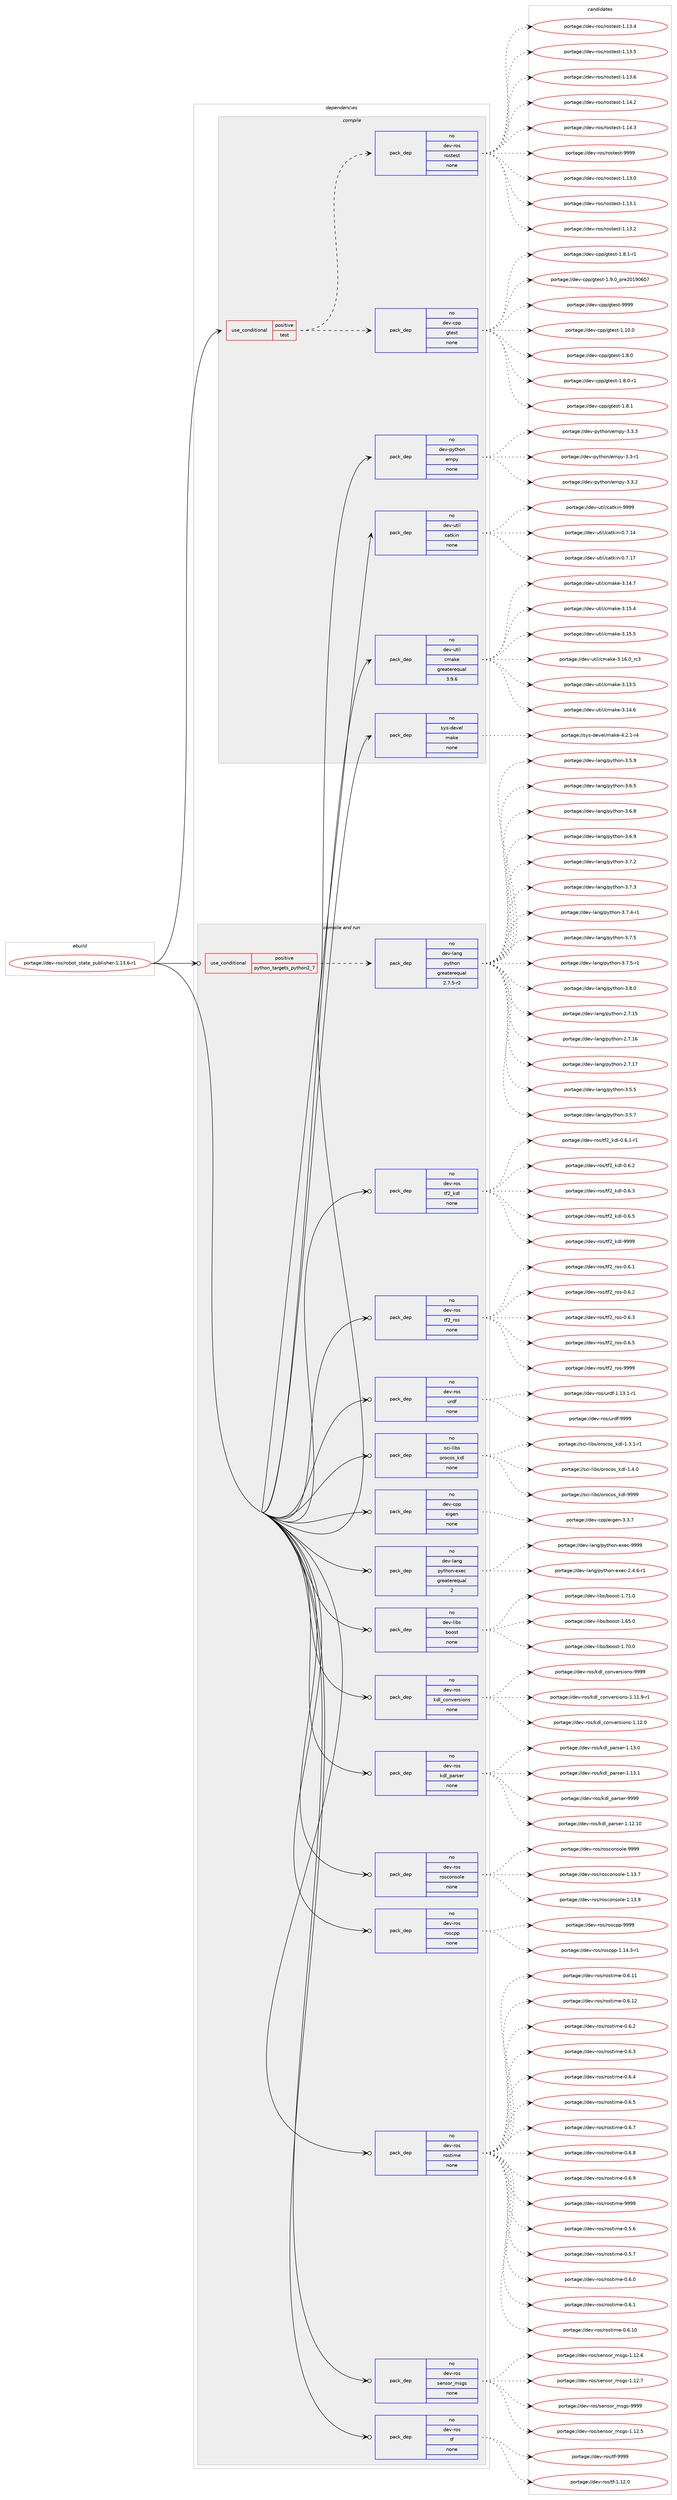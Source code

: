 digraph prolog {

# *************
# Graph options
# *************

newrank=true;
concentrate=true;
compound=true;
graph [rankdir=LR,fontname=Helvetica,fontsize=10,ranksep=1.5];#, ranksep=2.5, nodesep=0.2];
edge  [arrowhead=vee];
node  [fontname=Helvetica,fontsize=10];

# **********
# The ebuild
# **********

subgraph cluster_leftcol {
color=gray;
rank=same;
label=<<i>ebuild</i>>;
id [label="portage://dev-ros/robot_state_publisher-1.13.6-r1", color=red, width=4, href="../dev-ros/robot_state_publisher-1.13.6-r1.svg"];
}

# ****************
# The dependencies
# ****************

subgraph cluster_midcol {
color=gray;
label=<<i>dependencies</i>>;
subgraph cluster_compile {
fillcolor="#eeeeee";
style=filled;
label=<<i>compile</i>>;
subgraph cond43707 {
dependency194833 [label=<<TABLE BORDER="0" CELLBORDER="1" CELLSPACING="0" CELLPADDING="4"><TR><TD ROWSPAN="3" CELLPADDING="10">use_conditional</TD></TR><TR><TD>positive</TD></TR><TR><TD>test</TD></TR></TABLE>>, shape=none, color=red];
subgraph pack147698 {
dependency194834 [label=<<TABLE BORDER="0" CELLBORDER="1" CELLSPACING="0" CELLPADDING="4" WIDTH="220"><TR><TD ROWSPAN="6" CELLPADDING="30">pack_dep</TD></TR><TR><TD WIDTH="110">no</TD></TR><TR><TD>dev-cpp</TD></TR><TR><TD>gtest</TD></TR><TR><TD>none</TD></TR><TR><TD></TD></TR></TABLE>>, shape=none, color=blue];
}
dependency194833:e -> dependency194834:w [weight=20,style="dashed",arrowhead="vee"];
subgraph pack147699 {
dependency194835 [label=<<TABLE BORDER="0" CELLBORDER="1" CELLSPACING="0" CELLPADDING="4" WIDTH="220"><TR><TD ROWSPAN="6" CELLPADDING="30">pack_dep</TD></TR><TR><TD WIDTH="110">no</TD></TR><TR><TD>dev-ros</TD></TR><TR><TD>rostest</TD></TR><TR><TD>none</TD></TR><TR><TD></TD></TR></TABLE>>, shape=none, color=blue];
}
dependency194833:e -> dependency194835:w [weight=20,style="dashed",arrowhead="vee"];
}
id:e -> dependency194833:w [weight=20,style="solid",arrowhead="vee"];
subgraph pack147700 {
dependency194836 [label=<<TABLE BORDER="0" CELLBORDER="1" CELLSPACING="0" CELLPADDING="4" WIDTH="220"><TR><TD ROWSPAN="6" CELLPADDING="30">pack_dep</TD></TR><TR><TD WIDTH="110">no</TD></TR><TR><TD>dev-python</TD></TR><TR><TD>empy</TD></TR><TR><TD>none</TD></TR><TR><TD></TD></TR></TABLE>>, shape=none, color=blue];
}
id:e -> dependency194836:w [weight=20,style="solid",arrowhead="vee"];
subgraph pack147701 {
dependency194837 [label=<<TABLE BORDER="0" CELLBORDER="1" CELLSPACING="0" CELLPADDING="4" WIDTH="220"><TR><TD ROWSPAN="6" CELLPADDING="30">pack_dep</TD></TR><TR><TD WIDTH="110">no</TD></TR><TR><TD>dev-util</TD></TR><TR><TD>catkin</TD></TR><TR><TD>none</TD></TR><TR><TD></TD></TR></TABLE>>, shape=none, color=blue];
}
id:e -> dependency194837:w [weight=20,style="solid",arrowhead="vee"];
subgraph pack147702 {
dependency194838 [label=<<TABLE BORDER="0" CELLBORDER="1" CELLSPACING="0" CELLPADDING="4" WIDTH="220"><TR><TD ROWSPAN="6" CELLPADDING="30">pack_dep</TD></TR><TR><TD WIDTH="110">no</TD></TR><TR><TD>dev-util</TD></TR><TR><TD>cmake</TD></TR><TR><TD>greaterequal</TD></TR><TR><TD>3.9.6</TD></TR></TABLE>>, shape=none, color=blue];
}
id:e -> dependency194838:w [weight=20,style="solid",arrowhead="vee"];
subgraph pack147703 {
dependency194839 [label=<<TABLE BORDER="0" CELLBORDER="1" CELLSPACING="0" CELLPADDING="4" WIDTH="220"><TR><TD ROWSPAN="6" CELLPADDING="30">pack_dep</TD></TR><TR><TD WIDTH="110">no</TD></TR><TR><TD>sys-devel</TD></TR><TR><TD>make</TD></TR><TR><TD>none</TD></TR><TR><TD></TD></TR></TABLE>>, shape=none, color=blue];
}
id:e -> dependency194839:w [weight=20,style="solid",arrowhead="vee"];
}
subgraph cluster_compileandrun {
fillcolor="#eeeeee";
style=filled;
label=<<i>compile and run</i>>;
subgraph cond43708 {
dependency194840 [label=<<TABLE BORDER="0" CELLBORDER="1" CELLSPACING="0" CELLPADDING="4"><TR><TD ROWSPAN="3" CELLPADDING="10">use_conditional</TD></TR><TR><TD>positive</TD></TR><TR><TD>python_targets_python2_7</TD></TR></TABLE>>, shape=none, color=red];
subgraph pack147704 {
dependency194841 [label=<<TABLE BORDER="0" CELLBORDER="1" CELLSPACING="0" CELLPADDING="4" WIDTH="220"><TR><TD ROWSPAN="6" CELLPADDING="30">pack_dep</TD></TR><TR><TD WIDTH="110">no</TD></TR><TR><TD>dev-lang</TD></TR><TR><TD>python</TD></TR><TR><TD>greaterequal</TD></TR><TR><TD>2.7.5-r2</TD></TR></TABLE>>, shape=none, color=blue];
}
dependency194840:e -> dependency194841:w [weight=20,style="dashed",arrowhead="vee"];
}
id:e -> dependency194840:w [weight=20,style="solid",arrowhead="odotvee"];
subgraph pack147705 {
dependency194842 [label=<<TABLE BORDER="0" CELLBORDER="1" CELLSPACING="0" CELLPADDING="4" WIDTH="220"><TR><TD ROWSPAN="6" CELLPADDING="30">pack_dep</TD></TR><TR><TD WIDTH="110">no</TD></TR><TR><TD>dev-cpp</TD></TR><TR><TD>eigen</TD></TR><TR><TD>none</TD></TR><TR><TD></TD></TR></TABLE>>, shape=none, color=blue];
}
id:e -> dependency194842:w [weight=20,style="solid",arrowhead="odotvee"];
subgraph pack147706 {
dependency194843 [label=<<TABLE BORDER="0" CELLBORDER="1" CELLSPACING="0" CELLPADDING="4" WIDTH="220"><TR><TD ROWSPAN="6" CELLPADDING="30">pack_dep</TD></TR><TR><TD WIDTH="110">no</TD></TR><TR><TD>dev-lang</TD></TR><TR><TD>python-exec</TD></TR><TR><TD>greaterequal</TD></TR><TR><TD>2</TD></TR></TABLE>>, shape=none, color=blue];
}
id:e -> dependency194843:w [weight=20,style="solid",arrowhead="odotvee"];
subgraph pack147707 {
dependency194844 [label=<<TABLE BORDER="0" CELLBORDER="1" CELLSPACING="0" CELLPADDING="4" WIDTH="220"><TR><TD ROWSPAN="6" CELLPADDING="30">pack_dep</TD></TR><TR><TD WIDTH="110">no</TD></TR><TR><TD>dev-libs</TD></TR><TR><TD>boost</TD></TR><TR><TD>none</TD></TR><TR><TD></TD></TR></TABLE>>, shape=none, color=blue];
}
id:e -> dependency194844:w [weight=20,style="solid",arrowhead="odotvee"];
subgraph pack147708 {
dependency194845 [label=<<TABLE BORDER="0" CELLBORDER="1" CELLSPACING="0" CELLPADDING="4" WIDTH="220"><TR><TD ROWSPAN="6" CELLPADDING="30">pack_dep</TD></TR><TR><TD WIDTH="110">no</TD></TR><TR><TD>dev-ros</TD></TR><TR><TD>kdl_conversions</TD></TR><TR><TD>none</TD></TR><TR><TD></TD></TR></TABLE>>, shape=none, color=blue];
}
id:e -> dependency194845:w [weight=20,style="solid",arrowhead="odotvee"];
subgraph pack147709 {
dependency194846 [label=<<TABLE BORDER="0" CELLBORDER="1" CELLSPACING="0" CELLPADDING="4" WIDTH="220"><TR><TD ROWSPAN="6" CELLPADDING="30">pack_dep</TD></TR><TR><TD WIDTH="110">no</TD></TR><TR><TD>dev-ros</TD></TR><TR><TD>kdl_parser</TD></TR><TR><TD>none</TD></TR><TR><TD></TD></TR></TABLE>>, shape=none, color=blue];
}
id:e -> dependency194846:w [weight=20,style="solid",arrowhead="odotvee"];
subgraph pack147710 {
dependency194847 [label=<<TABLE BORDER="0" CELLBORDER="1" CELLSPACING="0" CELLPADDING="4" WIDTH="220"><TR><TD ROWSPAN="6" CELLPADDING="30">pack_dep</TD></TR><TR><TD WIDTH="110">no</TD></TR><TR><TD>dev-ros</TD></TR><TR><TD>rosconsole</TD></TR><TR><TD>none</TD></TR><TR><TD></TD></TR></TABLE>>, shape=none, color=blue];
}
id:e -> dependency194847:w [weight=20,style="solid",arrowhead="odotvee"];
subgraph pack147711 {
dependency194848 [label=<<TABLE BORDER="0" CELLBORDER="1" CELLSPACING="0" CELLPADDING="4" WIDTH="220"><TR><TD ROWSPAN="6" CELLPADDING="30">pack_dep</TD></TR><TR><TD WIDTH="110">no</TD></TR><TR><TD>dev-ros</TD></TR><TR><TD>roscpp</TD></TR><TR><TD>none</TD></TR><TR><TD></TD></TR></TABLE>>, shape=none, color=blue];
}
id:e -> dependency194848:w [weight=20,style="solid",arrowhead="odotvee"];
subgraph pack147712 {
dependency194849 [label=<<TABLE BORDER="0" CELLBORDER="1" CELLSPACING="0" CELLPADDING="4" WIDTH="220"><TR><TD ROWSPAN="6" CELLPADDING="30">pack_dep</TD></TR><TR><TD WIDTH="110">no</TD></TR><TR><TD>dev-ros</TD></TR><TR><TD>rostime</TD></TR><TR><TD>none</TD></TR><TR><TD></TD></TR></TABLE>>, shape=none, color=blue];
}
id:e -> dependency194849:w [weight=20,style="solid",arrowhead="odotvee"];
subgraph pack147713 {
dependency194850 [label=<<TABLE BORDER="0" CELLBORDER="1" CELLSPACING="0" CELLPADDING="4" WIDTH="220"><TR><TD ROWSPAN="6" CELLPADDING="30">pack_dep</TD></TR><TR><TD WIDTH="110">no</TD></TR><TR><TD>dev-ros</TD></TR><TR><TD>sensor_msgs</TD></TR><TR><TD>none</TD></TR><TR><TD></TD></TR></TABLE>>, shape=none, color=blue];
}
id:e -> dependency194850:w [weight=20,style="solid",arrowhead="odotvee"];
subgraph pack147714 {
dependency194851 [label=<<TABLE BORDER="0" CELLBORDER="1" CELLSPACING="0" CELLPADDING="4" WIDTH="220"><TR><TD ROWSPAN="6" CELLPADDING="30">pack_dep</TD></TR><TR><TD WIDTH="110">no</TD></TR><TR><TD>dev-ros</TD></TR><TR><TD>tf</TD></TR><TR><TD>none</TD></TR><TR><TD></TD></TR></TABLE>>, shape=none, color=blue];
}
id:e -> dependency194851:w [weight=20,style="solid",arrowhead="odotvee"];
subgraph pack147715 {
dependency194852 [label=<<TABLE BORDER="0" CELLBORDER="1" CELLSPACING="0" CELLPADDING="4" WIDTH="220"><TR><TD ROWSPAN="6" CELLPADDING="30">pack_dep</TD></TR><TR><TD WIDTH="110">no</TD></TR><TR><TD>dev-ros</TD></TR><TR><TD>tf2_kdl</TD></TR><TR><TD>none</TD></TR><TR><TD></TD></TR></TABLE>>, shape=none, color=blue];
}
id:e -> dependency194852:w [weight=20,style="solid",arrowhead="odotvee"];
subgraph pack147716 {
dependency194853 [label=<<TABLE BORDER="0" CELLBORDER="1" CELLSPACING="0" CELLPADDING="4" WIDTH="220"><TR><TD ROWSPAN="6" CELLPADDING="30">pack_dep</TD></TR><TR><TD WIDTH="110">no</TD></TR><TR><TD>dev-ros</TD></TR><TR><TD>tf2_ros</TD></TR><TR><TD>none</TD></TR><TR><TD></TD></TR></TABLE>>, shape=none, color=blue];
}
id:e -> dependency194853:w [weight=20,style="solid",arrowhead="odotvee"];
subgraph pack147717 {
dependency194854 [label=<<TABLE BORDER="0" CELLBORDER="1" CELLSPACING="0" CELLPADDING="4" WIDTH="220"><TR><TD ROWSPAN="6" CELLPADDING="30">pack_dep</TD></TR><TR><TD WIDTH="110">no</TD></TR><TR><TD>dev-ros</TD></TR><TR><TD>urdf</TD></TR><TR><TD>none</TD></TR><TR><TD></TD></TR></TABLE>>, shape=none, color=blue];
}
id:e -> dependency194854:w [weight=20,style="solid",arrowhead="odotvee"];
subgraph pack147718 {
dependency194855 [label=<<TABLE BORDER="0" CELLBORDER="1" CELLSPACING="0" CELLPADDING="4" WIDTH="220"><TR><TD ROWSPAN="6" CELLPADDING="30">pack_dep</TD></TR><TR><TD WIDTH="110">no</TD></TR><TR><TD>sci-libs</TD></TR><TR><TD>orocos_kdl</TD></TR><TR><TD>none</TD></TR><TR><TD></TD></TR></TABLE>>, shape=none, color=blue];
}
id:e -> dependency194855:w [weight=20,style="solid",arrowhead="odotvee"];
}
subgraph cluster_run {
fillcolor="#eeeeee";
style=filled;
label=<<i>run</i>>;
}
}

# **************
# The candidates
# **************

subgraph cluster_choices {
rank=same;
color=gray;
label=<<i>candidates</i>>;

subgraph choice147698 {
color=black;
nodesep=1;
choiceportage10010111845991121124710311610111511645494649484648 [label="portage://dev-cpp/gtest-1.10.0", color=red, width=4,href="../dev-cpp/gtest-1.10.0.svg"];
choiceportage100101118459911211247103116101115116454946564648 [label="portage://dev-cpp/gtest-1.8.0", color=red, width=4,href="../dev-cpp/gtest-1.8.0.svg"];
choiceportage1001011184599112112471031161011151164549465646484511449 [label="portage://dev-cpp/gtest-1.8.0-r1", color=red, width=4,href="../dev-cpp/gtest-1.8.0-r1.svg"];
choiceportage100101118459911211247103116101115116454946564649 [label="portage://dev-cpp/gtest-1.8.1", color=red, width=4,href="../dev-cpp/gtest-1.8.1.svg"];
choiceportage1001011184599112112471031161011151164549465646494511449 [label="portage://dev-cpp/gtest-1.8.1-r1", color=red, width=4,href="../dev-cpp/gtest-1.8.1-r1.svg"];
choiceportage100101118459911211247103116101115116454946574648951121141015048495748544855 [label="portage://dev-cpp/gtest-1.9.0_pre20190607", color=red, width=4,href="../dev-cpp/gtest-1.9.0_pre20190607.svg"];
choiceportage1001011184599112112471031161011151164557575757 [label="portage://dev-cpp/gtest-9999", color=red, width=4,href="../dev-cpp/gtest-9999.svg"];
dependency194834:e -> choiceportage10010111845991121124710311610111511645494649484648:w [style=dotted,weight="100"];
dependency194834:e -> choiceportage100101118459911211247103116101115116454946564648:w [style=dotted,weight="100"];
dependency194834:e -> choiceportage1001011184599112112471031161011151164549465646484511449:w [style=dotted,weight="100"];
dependency194834:e -> choiceportage100101118459911211247103116101115116454946564649:w [style=dotted,weight="100"];
dependency194834:e -> choiceportage1001011184599112112471031161011151164549465646494511449:w [style=dotted,weight="100"];
dependency194834:e -> choiceportage100101118459911211247103116101115116454946574648951121141015048495748544855:w [style=dotted,weight="100"];
dependency194834:e -> choiceportage1001011184599112112471031161011151164557575757:w [style=dotted,weight="100"];
}
subgraph choice147699 {
color=black;
nodesep=1;
choiceportage100101118451141111154711411111511610111511645494649514648 [label="portage://dev-ros/rostest-1.13.0", color=red, width=4,href="../dev-ros/rostest-1.13.0.svg"];
choiceportage100101118451141111154711411111511610111511645494649514649 [label="portage://dev-ros/rostest-1.13.1", color=red, width=4,href="../dev-ros/rostest-1.13.1.svg"];
choiceportage100101118451141111154711411111511610111511645494649514650 [label="portage://dev-ros/rostest-1.13.2", color=red, width=4,href="../dev-ros/rostest-1.13.2.svg"];
choiceportage100101118451141111154711411111511610111511645494649514652 [label="portage://dev-ros/rostest-1.13.4", color=red, width=4,href="../dev-ros/rostest-1.13.4.svg"];
choiceportage100101118451141111154711411111511610111511645494649514653 [label="portage://dev-ros/rostest-1.13.5", color=red, width=4,href="../dev-ros/rostest-1.13.5.svg"];
choiceportage100101118451141111154711411111511610111511645494649514654 [label="portage://dev-ros/rostest-1.13.6", color=red, width=4,href="../dev-ros/rostest-1.13.6.svg"];
choiceportage100101118451141111154711411111511610111511645494649524650 [label="portage://dev-ros/rostest-1.14.2", color=red, width=4,href="../dev-ros/rostest-1.14.2.svg"];
choiceportage100101118451141111154711411111511610111511645494649524651 [label="portage://dev-ros/rostest-1.14.3", color=red, width=4,href="../dev-ros/rostest-1.14.3.svg"];
choiceportage10010111845114111115471141111151161011151164557575757 [label="portage://dev-ros/rostest-9999", color=red, width=4,href="../dev-ros/rostest-9999.svg"];
dependency194835:e -> choiceportage100101118451141111154711411111511610111511645494649514648:w [style=dotted,weight="100"];
dependency194835:e -> choiceportage100101118451141111154711411111511610111511645494649514649:w [style=dotted,weight="100"];
dependency194835:e -> choiceportage100101118451141111154711411111511610111511645494649514650:w [style=dotted,weight="100"];
dependency194835:e -> choiceportage100101118451141111154711411111511610111511645494649514652:w [style=dotted,weight="100"];
dependency194835:e -> choiceportage100101118451141111154711411111511610111511645494649514653:w [style=dotted,weight="100"];
dependency194835:e -> choiceportage100101118451141111154711411111511610111511645494649514654:w [style=dotted,weight="100"];
dependency194835:e -> choiceportage100101118451141111154711411111511610111511645494649524650:w [style=dotted,weight="100"];
dependency194835:e -> choiceportage100101118451141111154711411111511610111511645494649524651:w [style=dotted,weight="100"];
dependency194835:e -> choiceportage10010111845114111115471141111151161011151164557575757:w [style=dotted,weight="100"];
}
subgraph choice147700 {
color=black;
nodesep=1;
choiceportage1001011184511212111610411111047101109112121455146514511449 [label="portage://dev-python/empy-3.3-r1", color=red, width=4,href="../dev-python/empy-3.3-r1.svg"];
choiceportage1001011184511212111610411111047101109112121455146514650 [label="portage://dev-python/empy-3.3.2", color=red, width=4,href="../dev-python/empy-3.3.2.svg"];
choiceportage1001011184511212111610411111047101109112121455146514651 [label="portage://dev-python/empy-3.3.3", color=red, width=4,href="../dev-python/empy-3.3.3.svg"];
dependency194836:e -> choiceportage1001011184511212111610411111047101109112121455146514511449:w [style=dotted,weight="100"];
dependency194836:e -> choiceportage1001011184511212111610411111047101109112121455146514650:w [style=dotted,weight="100"];
dependency194836:e -> choiceportage1001011184511212111610411111047101109112121455146514651:w [style=dotted,weight="100"];
}
subgraph choice147701 {
color=black;
nodesep=1;
choiceportage1001011184511711610510847999711610710511045484655464952 [label="portage://dev-util/catkin-0.7.14", color=red, width=4,href="../dev-util/catkin-0.7.14.svg"];
choiceportage1001011184511711610510847999711610710511045484655464955 [label="portage://dev-util/catkin-0.7.17", color=red, width=4,href="../dev-util/catkin-0.7.17.svg"];
choiceportage100101118451171161051084799971161071051104557575757 [label="portage://dev-util/catkin-9999", color=red, width=4,href="../dev-util/catkin-9999.svg"];
dependency194837:e -> choiceportage1001011184511711610510847999711610710511045484655464952:w [style=dotted,weight="100"];
dependency194837:e -> choiceportage1001011184511711610510847999711610710511045484655464955:w [style=dotted,weight="100"];
dependency194837:e -> choiceportage100101118451171161051084799971161071051104557575757:w [style=dotted,weight="100"];
}
subgraph choice147702 {
color=black;
nodesep=1;
choiceportage1001011184511711610510847991099710710145514649514653 [label="portage://dev-util/cmake-3.13.5", color=red, width=4,href="../dev-util/cmake-3.13.5.svg"];
choiceportage1001011184511711610510847991099710710145514649524654 [label="portage://dev-util/cmake-3.14.6", color=red, width=4,href="../dev-util/cmake-3.14.6.svg"];
choiceportage1001011184511711610510847991099710710145514649524655 [label="portage://dev-util/cmake-3.14.7", color=red, width=4,href="../dev-util/cmake-3.14.7.svg"];
choiceportage1001011184511711610510847991099710710145514649534652 [label="portage://dev-util/cmake-3.15.4", color=red, width=4,href="../dev-util/cmake-3.15.4.svg"];
choiceportage1001011184511711610510847991099710710145514649534653 [label="portage://dev-util/cmake-3.15.5", color=red, width=4,href="../dev-util/cmake-3.15.5.svg"];
choiceportage1001011184511711610510847991099710710145514649544648951149951 [label="portage://dev-util/cmake-3.16.0_rc3", color=red, width=4,href="../dev-util/cmake-3.16.0_rc3.svg"];
dependency194838:e -> choiceportage1001011184511711610510847991099710710145514649514653:w [style=dotted,weight="100"];
dependency194838:e -> choiceportage1001011184511711610510847991099710710145514649524654:w [style=dotted,weight="100"];
dependency194838:e -> choiceportage1001011184511711610510847991099710710145514649524655:w [style=dotted,weight="100"];
dependency194838:e -> choiceportage1001011184511711610510847991099710710145514649534652:w [style=dotted,weight="100"];
dependency194838:e -> choiceportage1001011184511711610510847991099710710145514649534653:w [style=dotted,weight="100"];
dependency194838:e -> choiceportage1001011184511711610510847991099710710145514649544648951149951:w [style=dotted,weight="100"];
}
subgraph choice147703 {
color=black;
nodesep=1;
choiceportage1151211154510010111810110847109971071014552465046494511452 [label="portage://sys-devel/make-4.2.1-r4", color=red, width=4,href="../sys-devel/make-4.2.1-r4.svg"];
dependency194839:e -> choiceportage1151211154510010111810110847109971071014552465046494511452:w [style=dotted,weight="100"];
}
subgraph choice147704 {
color=black;
nodesep=1;
choiceportage10010111845108971101034711212111610411111045504655464953 [label="portage://dev-lang/python-2.7.15", color=red, width=4,href="../dev-lang/python-2.7.15.svg"];
choiceportage10010111845108971101034711212111610411111045504655464954 [label="portage://dev-lang/python-2.7.16", color=red, width=4,href="../dev-lang/python-2.7.16.svg"];
choiceportage10010111845108971101034711212111610411111045504655464955 [label="portage://dev-lang/python-2.7.17", color=red, width=4,href="../dev-lang/python-2.7.17.svg"];
choiceportage100101118451089711010347112121116104111110455146534653 [label="portage://dev-lang/python-3.5.5", color=red, width=4,href="../dev-lang/python-3.5.5.svg"];
choiceportage100101118451089711010347112121116104111110455146534655 [label="portage://dev-lang/python-3.5.7", color=red, width=4,href="../dev-lang/python-3.5.7.svg"];
choiceportage100101118451089711010347112121116104111110455146534657 [label="portage://dev-lang/python-3.5.9", color=red, width=4,href="../dev-lang/python-3.5.9.svg"];
choiceportage100101118451089711010347112121116104111110455146544653 [label="portage://dev-lang/python-3.6.5", color=red, width=4,href="../dev-lang/python-3.6.5.svg"];
choiceportage100101118451089711010347112121116104111110455146544656 [label="portage://dev-lang/python-3.6.8", color=red, width=4,href="../dev-lang/python-3.6.8.svg"];
choiceportage100101118451089711010347112121116104111110455146544657 [label="portage://dev-lang/python-3.6.9", color=red, width=4,href="../dev-lang/python-3.6.9.svg"];
choiceportage100101118451089711010347112121116104111110455146554650 [label="portage://dev-lang/python-3.7.2", color=red, width=4,href="../dev-lang/python-3.7.2.svg"];
choiceportage100101118451089711010347112121116104111110455146554651 [label="portage://dev-lang/python-3.7.3", color=red, width=4,href="../dev-lang/python-3.7.3.svg"];
choiceportage1001011184510897110103471121211161041111104551465546524511449 [label="portage://dev-lang/python-3.7.4-r1", color=red, width=4,href="../dev-lang/python-3.7.4-r1.svg"];
choiceportage100101118451089711010347112121116104111110455146554653 [label="portage://dev-lang/python-3.7.5", color=red, width=4,href="../dev-lang/python-3.7.5.svg"];
choiceportage1001011184510897110103471121211161041111104551465546534511449 [label="portage://dev-lang/python-3.7.5-r1", color=red, width=4,href="../dev-lang/python-3.7.5-r1.svg"];
choiceportage100101118451089711010347112121116104111110455146564648 [label="portage://dev-lang/python-3.8.0", color=red, width=4,href="../dev-lang/python-3.8.0.svg"];
dependency194841:e -> choiceportage10010111845108971101034711212111610411111045504655464953:w [style=dotted,weight="100"];
dependency194841:e -> choiceportage10010111845108971101034711212111610411111045504655464954:w [style=dotted,weight="100"];
dependency194841:e -> choiceportage10010111845108971101034711212111610411111045504655464955:w [style=dotted,weight="100"];
dependency194841:e -> choiceportage100101118451089711010347112121116104111110455146534653:w [style=dotted,weight="100"];
dependency194841:e -> choiceportage100101118451089711010347112121116104111110455146534655:w [style=dotted,weight="100"];
dependency194841:e -> choiceportage100101118451089711010347112121116104111110455146534657:w [style=dotted,weight="100"];
dependency194841:e -> choiceportage100101118451089711010347112121116104111110455146544653:w [style=dotted,weight="100"];
dependency194841:e -> choiceportage100101118451089711010347112121116104111110455146544656:w [style=dotted,weight="100"];
dependency194841:e -> choiceportage100101118451089711010347112121116104111110455146544657:w [style=dotted,weight="100"];
dependency194841:e -> choiceportage100101118451089711010347112121116104111110455146554650:w [style=dotted,weight="100"];
dependency194841:e -> choiceportage100101118451089711010347112121116104111110455146554651:w [style=dotted,weight="100"];
dependency194841:e -> choiceportage1001011184510897110103471121211161041111104551465546524511449:w [style=dotted,weight="100"];
dependency194841:e -> choiceportage100101118451089711010347112121116104111110455146554653:w [style=dotted,weight="100"];
dependency194841:e -> choiceportage1001011184510897110103471121211161041111104551465546534511449:w [style=dotted,weight="100"];
dependency194841:e -> choiceportage100101118451089711010347112121116104111110455146564648:w [style=dotted,weight="100"];
}
subgraph choice147705 {
color=black;
nodesep=1;
choiceportage100101118459911211247101105103101110455146514655 [label="portage://dev-cpp/eigen-3.3.7", color=red, width=4,href="../dev-cpp/eigen-3.3.7.svg"];
dependency194842:e -> choiceportage100101118459911211247101105103101110455146514655:w [style=dotted,weight="100"];
}
subgraph choice147706 {
color=black;
nodesep=1;
choiceportage10010111845108971101034711212111610411111045101120101994550465246544511449 [label="portage://dev-lang/python-exec-2.4.6-r1", color=red, width=4,href="../dev-lang/python-exec-2.4.6-r1.svg"];
choiceportage10010111845108971101034711212111610411111045101120101994557575757 [label="portage://dev-lang/python-exec-9999", color=red, width=4,href="../dev-lang/python-exec-9999.svg"];
dependency194843:e -> choiceportage10010111845108971101034711212111610411111045101120101994550465246544511449:w [style=dotted,weight="100"];
dependency194843:e -> choiceportage10010111845108971101034711212111610411111045101120101994557575757:w [style=dotted,weight="100"];
}
subgraph choice147707 {
color=black;
nodesep=1;
choiceportage1001011184510810598115479811111111511645494654534648 [label="portage://dev-libs/boost-1.65.0", color=red, width=4,href="../dev-libs/boost-1.65.0.svg"];
choiceportage1001011184510810598115479811111111511645494655484648 [label="portage://dev-libs/boost-1.70.0", color=red, width=4,href="../dev-libs/boost-1.70.0.svg"];
choiceportage1001011184510810598115479811111111511645494655494648 [label="portage://dev-libs/boost-1.71.0", color=red, width=4,href="../dev-libs/boost-1.71.0.svg"];
dependency194844:e -> choiceportage1001011184510810598115479811111111511645494654534648:w [style=dotted,weight="100"];
dependency194844:e -> choiceportage1001011184510810598115479811111111511645494655484648:w [style=dotted,weight="100"];
dependency194844:e -> choiceportage1001011184510810598115479811111111511645494655494648:w [style=dotted,weight="100"];
}
subgraph choice147708 {
color=black;
nodesep=1;
choiceportage10010111845114111115471071001089599111110118101114115105111110115454946494946574511449 [label="portage://dev-ros/kdl_conversions-1.11.9-r1", color=red, width=4,href="../dev-ros/kdl_conversions-1.11.9-r1.svg"];
choiceportage1001011184511411111547107100108959911111011810111411510511111011545494649504648 [label="portage://dev-ros/kdl_conversions-1.12.0", color=red, width=4,href="../dev-ros/kdl_conversions-1.12.0.svg"];
choiceportage100101118451141111154710710010895991111101181011141151051111101154557575757 [label="portage://dev-ros/kdl_conversions-9999", color=red, width=4,href="../dev-ros/kdl_conversions-9999.svg"];
dependency194845:e -> choiceportage10010111845114111115471071001089599111110118101114115105111110115454946494946574511449:w [style=dotted,weight="100"];
dependency194845:e -> choiceportage1001011184511411111547107100108959911111011810111411510511111011545494649504648:w [style=dotted,weight="100"];
dependency194845:e -> choiceportage100101118451141111154710710010895991111101181011141151051111101154557575757:w [style=dotted,weight="100"];
}
subgraph choice147709 {
color=black;
nodesep=1;
choiceportage100101118451141111154710710010895112971141151011144549464950464948 [label="portage://dev-ros/kdl_parser-1.12.10", color=red, width=4,href="../dev-ros/kdl_parser-1.12.10.svg"];
choiceportage1001011184511411111547107100108951129711411510111445494649514648 [label="portage://dev-ros/kdl_parser-1.13.0", color=red, width=4,href="../dev-ros/kdl_parser-1.13.0.svg"];
choiceportage1001011184511411111547107100108951129711411510111445494649514649 [label="portage://dev-ros/kdl_parser-1.13.1", color=red, width=4,href="../dev-ros/kdl_parser-1.13.1.svg"];
choiceportage100101118451141111154710710010895112971141151011144557575757 [label="portage://dev-ros/kdl_parser-9999", color=red, width=4,href="../dev-ros/kdl_parser-9999.svg"];
dependency194846:e -> choiceportage100101118451141111154710710010895112971141151011144549464950464948:w [style=dotted,weight="100"];
dependency194846:e -> choiceportage1001011184511411111547107100108951129711411510111445494649514648:w [style=dotted,weight="100"];
dependency194846:e -> choiceportage1001011184511411111547107100108951129711411510111445494649514649:w [style=dotted,weight="100"];
dependency194846:e -> choiceportage100101118451141111154710710010895112971141151011144557575757:w [style=dotted,weight="100"];
}
subgraph choice147710 {
color=black;
nodesep=1;
choiceportage10010111845114111115471141111159911111011511110810145494649514655 [label="portage://dev-ros/rosconsole-1.13.7", color=red, width=4,href="../dev-ros/rosconsole-1.13.7.svg"];
choiceportage10010111845114111115471141111159911111011511110810145494649514657 [label="portage://dev-ros/rosconsole-1.13.9", color=red, width=4,href="../dev-ros/rosconsole-1.13.9.svg"];
choiceportage1001011184511411111547114111115991111101151111081014557575757 [label="portage://dev-ros/rosconsole-9999", color=red, width=4,href="../dev-ros/rosconsole-9999.svg"];
dependency194847:e -> choiceportage10010111845114111115471141111159911111011511110810145494649514655:w [style=dotted,weight="100"];
dependency194847:e -> choiceportage10010111845114111115471141111159911111011511110810145494649514657:w [style=dotted,weight="100"];
dependency194847:e -> choiceportage1001011184511411111547114111115991111101151111081014557575757:w [style=dotted,weight="100"];
}
subgraph choice147711 {
color=black;
nodesep=1;
choiceportage100101118451141111154711411111599112112454946495246514511449 [label="portage://dev-ros/roscpp-1.14.3-r1", color=red, width=4,href="../dev-ros/roscpp-1.14.3-r1.svg"];
choiceportage1001011184511411111547114111115991121124557575757 [label="portage://dev-ros/roscpp-9999", color=red, width=4,href="../dev-ros/roscpp-9999.svg"];
dependency194848:e -> choiceportage100101118451141111154711411111599112112454946495246514511449:w [style=dotted,weight="100"];
dependency194848:e -> choiceportage1001011184511411111547114111115991121124557575757:w [style=dotted,weight="100"];
}
subgraph choice147712 {
color=black;
nodesep=1;
choiceportage1001011184511411111547114111115116105109101454846534654 [label="portage://dev-ros/rostime-0.5.6", color=red, width=4,href="../dev-ros/rostime-0.5.6.svg"];
choiceportage1001011184511411111547114111115116105109101454846534655 [label="portage://dev-ros/rostime-0.5.7", color=red, width=4,href="../dev-ros/rostime-0.5.7.svg"];
choiceportage1001011184511411111547114111115116105109101454846544648 [label="portage://dev-ros/rostime-0.6.0", color=red, width=4,href="../dev-ros/rostime-0.6.0.svg"];
choiceportage1001011184511411111547114111115116105109101454846544649 [label="portage://dev-ros/rostime-0.6.1", color=red, width=4,href="../dev-ros/rostime-0.6.1.svg"];
choiceportage100101118451141111154711411111511610510910145484654464948 [label="portage://dev-ros/rostime-0.6.10", color=red, width=4,href="../dev-ros/rostime-0.6.10.svg"];
choiceportage100101118451141111154711411111511610510910145484654464949 [label="portage://dev-ros/rostime-0.6.11", color=red, width=4,href="../dev-ros/rostime-0.6.11.svg"];
choiceportage100101118451141111154711411111511610510910145484654464950 [label="portage://dev-ros/rostime-0.6.12", color=red, width=4,href="../dev-ros/rostime-0.6.12.svg"];
choiceportage1001011184511411111547114111115116105109101454846544650 [label="portage://dev-ros/rostime-0.6.2", color=red, width=4,href="../dev-ros/rostime-0.6.2.svg"];
choiceportage1001011184511411111547114111115116105109101454846544651 [label="portage://dev-ros/rostime-0.6.3", color=red, width=4,href="../dev-ros/rostime-0.6.3.svg"];
choiceportage1001011184511411111547114111115116105109101454846544652 [label="portage://dev-ros/rostime-0.6.4", color=red, width=4,href="../dev-ros/rostime-0.6.4.svg"];
choiceportage1001011184511411111547114111115116105109101454846544653 [label="portage://dev-ros/rostime-0.6.5", color=red, width=4,href="../dev-ros/rostime-0.6.5.svg"];
choiceportage1001011184511411111547114111115116105109101454846544655 [label="portage://dev-ros/rostime-0.6.7", color=red, width=4,href="../dev-ros/rostime-0.6.7.svg"];
choiceportage1001011184511411111547114111115116105109101454846544656 [label="portage://dev-ros/rostime-0.6.8", color=red, width=4,href="../dev-ros/rostime-0.6.8.svg"];
choiceportage1001011184511411111547114111115116105109101454846544657 [label="portage://dev-ros/rostime-0.6.9", color=red, width=4,href="../dev-ros/rostime-0.6.9.svg"];
choiceportage10010111845114111115471141111151161051091014557575757 [label="portage://dev-ros/rostime-9999", color=red, width=4,href="../dev-ros/rostime-9999.svg"];
dependency194849:e -> choiceportage1001011184511411111547114111115116105109101454846534654:w [style=dotted,weight="100"];
dependency194849:e -> choiceportage1001011184511411111547114111115116105109101454846534655:w [style=dotted,weight="100"];
dependency194849:e -> choiceportage1001011184511411111547114111115116105109101454846544648:w [style=dotted,weight="100"];
dependency194849:e -> choiceportage1001011184511411111547114111115116105109101454846544649:w [style=dotted,weight="100"];
dependency194849:e -> choiceportage100101118451141111154711411111511610510910145484654464948:w [style=dotted,weight="100"];
dependency194849:e -> choiceportage100101118451141111154711411111511610510910145484654464949:w [style=dotted,weight="100"];
dependency194849:e -> choiceportage100101118451141111154711411111511610510910145484654464950:w [style=dotted,weight="100"];
dependency194849:e -> choiceportage1001011184511411111547114111115116105109101454846544650:w [style=dotted,weight="100"];
dependency194849:e -> choiceportage1001011184511411111547114111115116105109101454846544651:w [style=dotted,weight="100"];
dependency194849:e -> choiceportage1001011184511411111547114111115116105109101454846544652:w [style=dotted,weight="100"];
dependency194849:e -> choiceportage1001011184511411111547114111115116105109101454846544653:w [style=dotted,weight="100"];
dependency194849:e -> choiceportage1001011184511411111547114111115116105109101454846544655:w [style=dotted,weight="100"];
dependency194849:e -> choiceportage1001011184511411111547114111115116105109101454846544656:w [style=dotted,weight="100"];
dependency194849:e -> choiceportage1001011184511411111547114111115116105109101454846544657:w [style=dotted,weight="100"];
dependency194849:e -> choiceportage10010111845114111115471141111151161051091014557575757:w [style=dotted,weight="100"];
}
subgraph choice147713 {
color=black;
nodesep=1;
choiceportage10010111845114111115471151011101151111149510911510311545494649504653 [label="portage://dev-ros/sensor_msgs-1.12.5", color=red, width=4,href="../dev-ros/sensor_msgs-1.12.5.svg"];
choiceportage10010111845114111115471151011101151111149510911510311545494649504654 [label="portage://dev-ros/sensor_msgs-1.12.6", color=red, width=4,href="../dev-ros/sensor_msgs-1.12.6.svg"];
choiceportage10010111845114111115471151011101151111149510911510311545494649504655 [label="portage://dev-ros/sensor_msgs-1.12.7", color=red, width=4,href="../dev-ros/sensor_msgs-1.12.7.svg"];
choiceportage1001011184511411111547115101110115111114951091151031154557575757 [label="portage://dev-ros/sensor_msgs-9999", color=red, width=4,href="../dev-ros/sensor_msgs-9999.svg"];
dependency194850:e -> choiceportage10010111845114111115471151011101151111149510911510311545494649504653:w [style=dotted,weight="100"];
dependency194850:e -> choiceportage10010111845114111115471151011101151111149510911510311545494649504654:w [style=dotted,weight="100"];
dependency194850:e -> choiceportage10010111845114111115471151011101151111149510911510311545494649504655:w [style=dotted,weight="100"];
dependency194850:e -> choiceportage1001011184511411111547115101110115111114951091151031154557575757:w [style=dotted,weight="100"];
}
subgraph choice147714 {
color=black;
nodesep=1;
choiceportage100101118451141111154711610245494649504648 [label="portage://dev-ros/tf-1.12.0", color=red, width=4,href="../dev-ros/tf-1.12.0.svg"];
choiceportage10010111845114111115471161024557575757 [label="portage://dev-ros/tf-9999", color=red, width=4,href="../dev-ros/tf-9999.svg"];
dependency194851:e -> choiceportage100101118451141111154711610245494649504648:w [style=dotted,weight="100"];
dependency194851:e -> choiceportage10010111845114111115471161024557575757:w [style=dotted,weight="100"];
}
subgraph choice147715 {
color=black;
nodesep=1;
choiceportage100101118451141111154711610250951071001084548465446494511449 [label="portage://dev-ros/tf2_kdl-0.6.1-r1", color=red, width=4,href="../dev-ros/tf2_kdl-0.6.1-r1.svg"];
choiceportage10010111845114111115471161025095107100108454846544650 [label="portage://dev-ros/tf2_kdl-0.6.2", color=red, width=4,href="../dev-ros/tf2_kdl-0.6.2.svg"];
choiceportage10010111845114111115471161025095107100108454846544651 [label="portage://dev-ros/tf2_kdl-0.6.3", color=red, width=4,href="../dev-ros/tf2_kdl-0.6.3.svg"];
choiceportage10010111845114111115471161025095107100108454846544653 [label="portage://dev-ros/tf2_kdl-0.6.5", color=red, width=4,href="../dev-ros/tf2_kdl-0.6.5.svg"];
choiceportage100101118451141111154711610250951071001084557575757 [label="portage://dev-ros/tf2_kdl-9999", color=red, width=4,href="../dev-ros/tf2_kdl-9999.svg"];
dependency194852:e -> choiceportage100101118451141111154711610250951071001084548465446494511449:w [style=dotted,weight="100"];
dependency194852:e -> choiceportage10010111845114111115471161025095107100108454846544650:w [style=dotted,weight="100"];
dependency194852:e -> choiceportage10010111845114111115471161025095107100108454846544651:w [style=dotted,weight="100"];
dependency194852:e -> choiceportage10010111845114111115471161025095107100108454846544653:w [style=dotted,weight="100"];
dependency194852:e -> choiceportage100101118451141111154711610250951071001084557575757:w [style=dotted,weight="100"];
}
subgraph choice147716 {
color=black;
nodesep=1;
choiceportage10010111845114111115471161025095114111115454846544649 [label="portage://dev-ros/tf2_ros-0.6.1", color=red, width=4,href="../dev-ros/tf2_ros-0.6.1.svg"];
choiceportage10010111845114111115471161025095114111115454846544650 [label="portage://dev-ros/tf2_ros-0.6.2", color=red, width=4,href="../dev-ros/tf2_ros-0.6.2.svg"];
choiceportage10010111845114111115471161025095114111115454846544651 [label="portage://dev-ros/tf2_ros-0.6.3", color=red, width=4,href="../dev-ros/tf2_ros-0.6.3.svg"];
choiceportage10010111845114111115471161025095114111115454846544653 [label="portage://dev-ros/tf2_ros-0.6.5", color=red, width=4,href="../dev-ros/tf2_ros-0.6.5.svg"];
choiceportage100101118451141111154711610250951141111154557575757 [label="portage://dev-ros/tf2_ros-9999", color=red, width=4,href="../dev-ros/tf2_ros-9999.svg"];
dependency194853:e -> choiceportage10010111845114111115471161025095114111115454846544649:w [style=dotted,weight="100"];
dependency194853:e -> choiceportage10010111845114111115471161025095114111115454846544650:w [style=dotted,weight="100"];
dependency194853:e -> choiceportage10010111845114111115471161025095114111115454846544651:w [style=dotted,weight="100"];
dependency194853:e -> choiceportage10010111845114111115471161025095114111115454846544653:w [style=dotted,weight="100"];
dependency194853:e -> choiceportage100101118451141111154711610250951141111154557575757:w [style=dotted,weight="100"];
}
subgraph choice147717 {
color=black;
nodesep=1;
choiceportage1001011184511411111547117114100102454946495146494511449 [label="portage://dev-ros/urdf-1.13.1-r1", color=red, width=4,href="../dev-ros/urdf-1.13.1-r1.svg"];
choiceportage10010111845114111115471171141001024557575757 [label="portage://dev-ros/urdf-9999", color=red, width=4,href="../dev-ros/urdf-9999.svg"];
dependency194854:e -> choiceportage1001011184511411111547117114100102454946495146494511449:w [style=dotted,weight="100"];
dependency194854:e -> choiceportage10010111845114111115471171141001024557575757:w [style=dotted,weight="100"];
}
subgraph choice147718 {
color=black;
nodesep=1;
choiceportage1159910545108105981154711111411199111115951071001084549465146494511449 [label="portage://sci-libs/orocos_kdl-1.3.1-r1", color=red, width=4,href="../sci-libs/orocos_kdl-1.3.1-r1.svg"];
choiceportage115991054510810598115471111141119911111595107100108454946524648 [label="portage://sci-libs/orocos_kdl-1.4.0", color=red, width=4,href="../sci-libs/orocos_kdl-1.4.0.svg"];
choiceportage1159910545108105981154711111411199111115951071001084557575757 [label="portage://sci-libs/orocos_kdl-9999", color=red, width=4,href="../sci-libs/orocos_kdl-9999.svg"];
dependency194855:e -> choiceportage1159910545108105981154711111411199111115951071001084549465146494511449:w [style=dotted,weight="100"];
dependency194855:e -> choiceportage115991054510810598115471111141119911111595107100108454946524648:w [style=dotted,weight="100"];
dependency194855:e -> choiceportage1159910545108105981154711111411199111115951071001084557575757:w [style=dotted,weight="100"];
}
}

}
